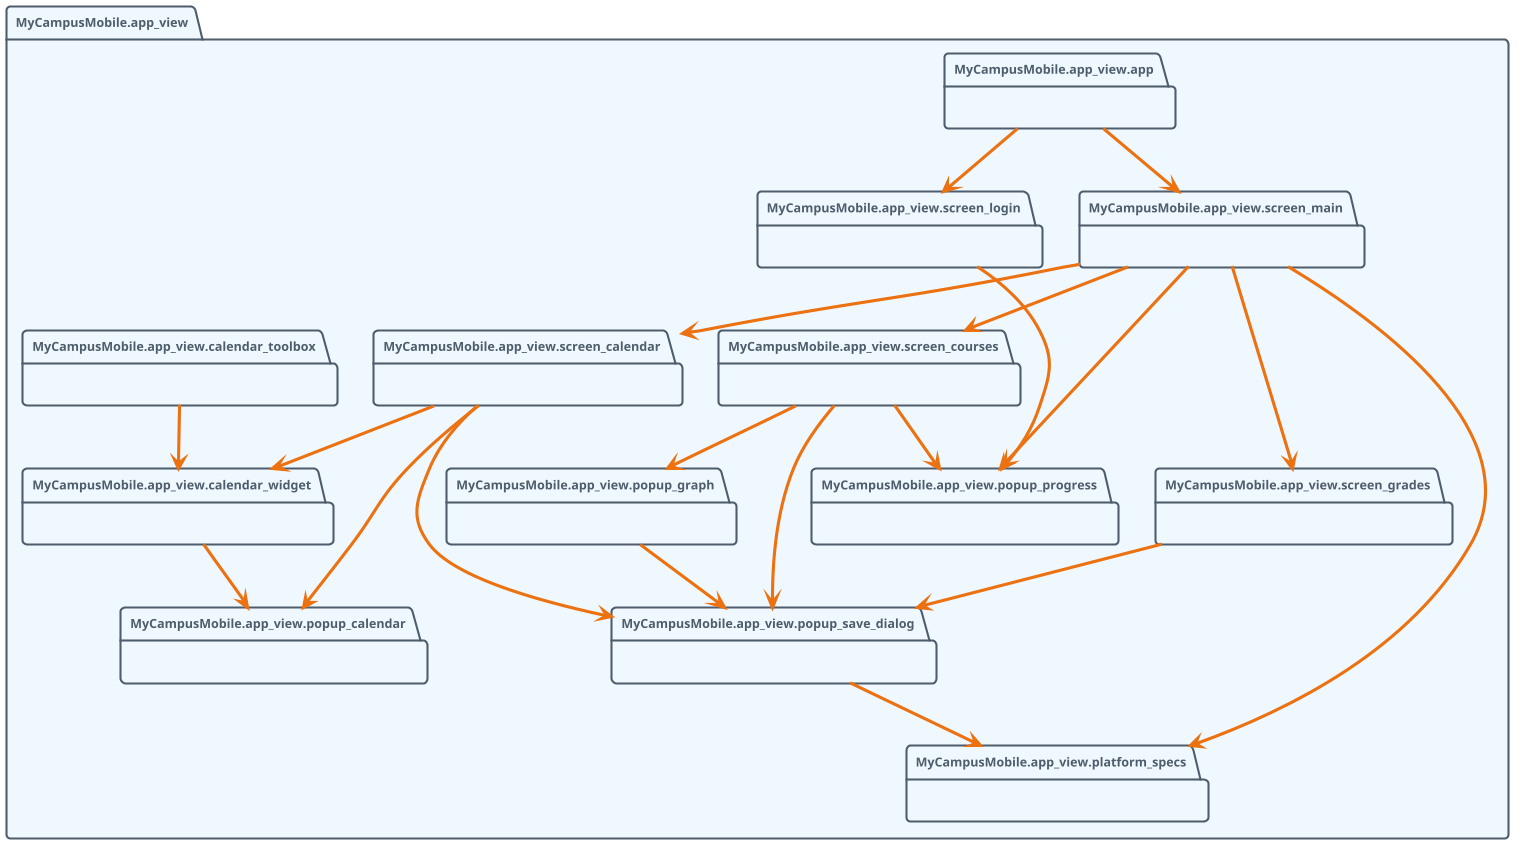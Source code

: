 @startuml packages_front-end
!theme aws-orange
set namespaceSeparator none
package "MyCampusMobile.app_view" as MyCampusMobile.app_view #aliceblue {
  package "MyCampusMobile.app_view.app" as MyCampusMobile.app_view.app #aliceblue {
  }
  package "MyCampusMobile.app_view.calendar_toolbox" as MyCampusMobile.app_view.calendar_toolbox #aliceblue {
  }
  package "MyCampusMobile.app_view.calendar_widget" as MyCampusMobile.app_view.calendar_widget #aliceblue {
  }
  package "MyCampusMobile.app_view.platform_specs" as MyCampusMobile.app_view.platform_specs #aliceblue {
  }
  package "MyCampusMobile.app_view.popup_calendar" as MyCampusMobile.app_view.popup_calendar #aliceblue {
  }
  package "MyCampusMobile.app_view.popup_graph" as MyCampusMobile.app_view.popup_graph #aliceblue {
  }
  package "MyCampusMobile.app_view.popup_progress" as MyCampusMobile.app_view.popup_progress #aliceblue {
  }
  package "MyCampusMobile.app_view.popup_save_dialog" as MyCampusMobile.app_view.popup_save_dialog #aliceblue {
  }
  package "MyCampusMobile.app_view.screen_calendar" as MyCampusMobile.app_view.screen_calendar #aliceblue {
  }
  package "MyCampusMobile.app_view.screen_courses" as MyCampusMobile.app_view.screen_courses #aliceblue {
  }
  package "MyCampusMobile.app_view.screen_grades" as MyCampusMobile.app_view.screen_grades #aliceblue {
  }
  package "MyCampusMobile.app_view.screen_login" as MyCampusMobile.app_view.screen_login #aliceblue {
  }
  package "MyCampusMobile.app_view.screen_main" as MyCampusMobile.app_view.screen_main #aliceblue {
  }
}
MyCampusMobile.app_view.app --> MyCampusMobile.app_view.screen_login
MyCampusMobile.app_view.app --> MyCampusMobile.app_view.screen_main
MyCampusMobile.app_view.calendar_widget --> MyCampusMobile.app_view.popup_calendar
MyCampusMobile.app_view.calendar_toolbox --> MyCampusMobile.app_view.calendar_widget
MyCampusMobile.app_view.popup_graph --> MyCampusMobile.app_view.popup_save_dialog
MyCampusMobile.app_view.popup_save_dialog --> MyCampusMobile.app_view.platform_specs
MyCampusMobile.app_view.screen_calendar --> MyCampusMobile.app_view.calendar_widget
MyCampusMobile.app_view.screen_calendar --> MyCampusMobile.app_view.popup_calendar
MyCampusMobile.app_view.screen_calendar --> MyCampusMobile.app_view.popup_save_dialog
MyCampusMobile.app_view.screen_courses --> MyCampusMobile.app_view.popup_graph
MyCampusMobile.app_view.screen_courses --> MyCampusMobile.app_view.popup_progress
MyCampusMobile.app_view.screen_courses --> MyCampusMobile.app_view.popup_save_dialog
MyCampusMobile.app_view.screen_grades --> MyCampusMobile.app_view.popup_save_dialog
MyCampusMobile.app_view.screen_login --> MyCampusMobile.app_view.popup_progress
MyCampusMobile.app_view.screen_main --> MyCampusMobile.app_view.platform_specs
MyCampusMobile.app_view.screen_main --> MyCampusMobile.app_view.popup_progress
MyCampusMobile.app_view.screen_main --> MyCampusMobile.app_view.screen_calendar
MyCampusMobile.app_view.screen_main --> MyCampusMobile.app_view.screen_courses
MyCampusMobile.app_view.screen_main --> MyCampusMobile.app_view.screen_grades
@enduml
